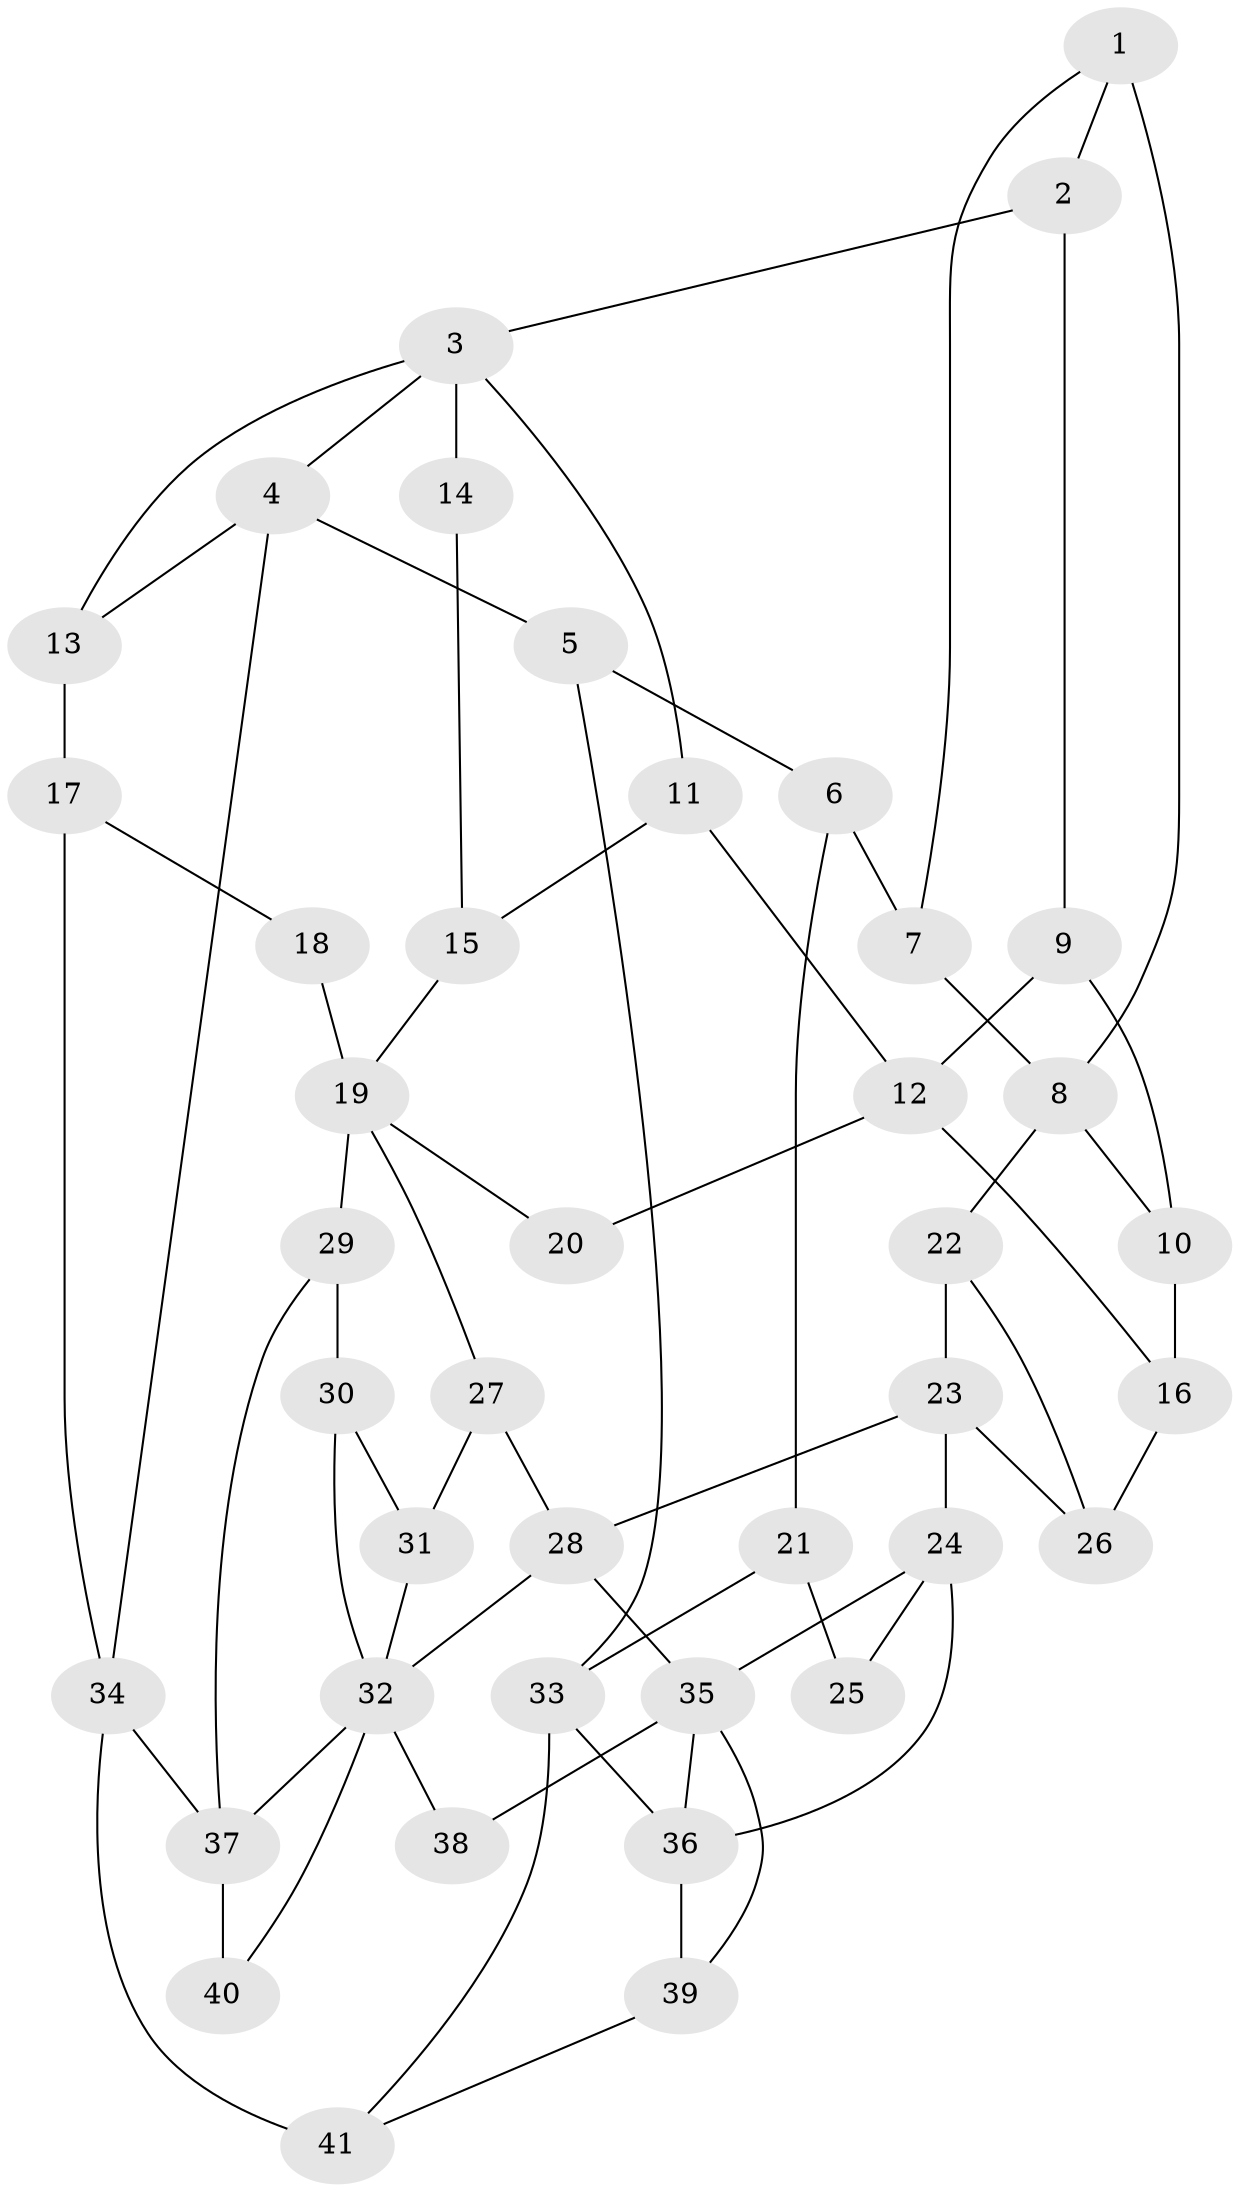 // original degree distribution, {3: 0.024691358024691357, 4: 0.2345679012345679, 5: 0.5432098765432098, 6: 0.19753086419753085}
// Generated by graph-tools (version 1.1) at 2025/38/03/09/25 02:38:51]
// undirected, 41 vertices, 68 edges
graph export_dot {
graph [start="1"]
  node [color=gray90,style=filled];
  1;
  2;
  3;
  4;
  5;
  6;
  7;
  8;
  9;
  10;
  11;
  12;
  13;
  14;
  15;
  16;
  17;
  18;
  19;
  20;
  21;
  22;
  23;
  24;
  25;
  26;
  27;
  28;
  29;
  30;
  31;
  32;
  33;
  34;
  35;
  36;
  37;
  38;
  39;
  40;
  41;
  1 -- 2 [weight=1.0];
  1 -- 7 [weight=1.0];
  1 -- 8 [weight=2.0];
  2 -- 3 [weight=1.0];
  2 -- 9 [weight=1.0];
  3 -- 4 [weight=1.0];
  3 -- 11 [weight=1.0];
  3 -- 13 [weight=1.0];
  3 -- 14 [weight=2.0];
  4 -- 5 [weight=1.0];
  4 -- 13 [weight=1.0];
  4 -- 34 [weight=1.0];
  5 -- 6 [weight=2.0];
  5 -- 33 [weight=1.0];
  6 -- 7 [weight=1.0];
  6 -- 21 [weight=2.0];
  7 -- 8 [weight=1.0];
  8 -- 10 [weight=1.0];
  8 -- 22 [weight=1.0];
  9 -- 10 [weight=1.0];
  9 -- 12 [weight=1.0];
  10 -- 16 [weight=1.0];
  11 -- 12 [weight=2.0];
  11 -- 15 [weight=1.0];
  12 -- 16 [weight=1.0];
  12 -- 20 [weight=2.0];
  13 -- 17 [weight=1.0];
  14 -- 15 [weight=1.0];
  15 -- 19 [weight=1.0];
  16 -- 26 [weight=1.0];
  17 -- 18 [weight=1.0];
  17 -- 34 [weight=1.0];
  18 -- 19 [weight=2.0];
  19 -- 20 [weight=1.0];
  19 -- 27 [weight=1.0];
  19 -- 29 [weight=1.0];
  21 -- 25 [weight=2.0];
  21 -- 33 [weight=1.0];
  22 -- 23 [weight=1.0];
  22 -- 26 [weight=1.0];
  23 -- 24 [weight=2.0];
  23 -- 26 [weight=1.0];
  23 -- 28 [weight=2.0];
  24 -- 25 [weight=2.0];
  24 -- 35 [weight=1.0];
  24 -- 36 [weight=1.0];
  27 -- 28 [weight=1.0];
  27 -- 31 [weight=1.0];
  28 -- 32 [weight=1.0];
  28 -- 35 [weight=1.0];
  29 -- 30 [weight=1.0];
  29 -- 37 [weight=1.0];
  30 -- 31 [weight=1.0];
  30 -- 32 [weight=1.0];
  31 -- 32 [weight=1.0];
  32 -- 37 [weight=1.0];
  32 -- 38 [weight=1.0];
  32 -- 40 [weight=1.0];
  33 -- 36 [weight=1.0];
  33 -- 41 [weight=1.0];
  34 -- 37 [weight=2.0];
  34 -- 41 [weight=2.0];
  35 -- 36 [weight=1.0];
  35 -- 38 [weight=2.0];
  35 -- 39 [weight=1.0];
  36 -- 39 [weight=1.0];
  37 -- 40 [weight=2.0];
  39 -- 41 [weight=1.0];
}

